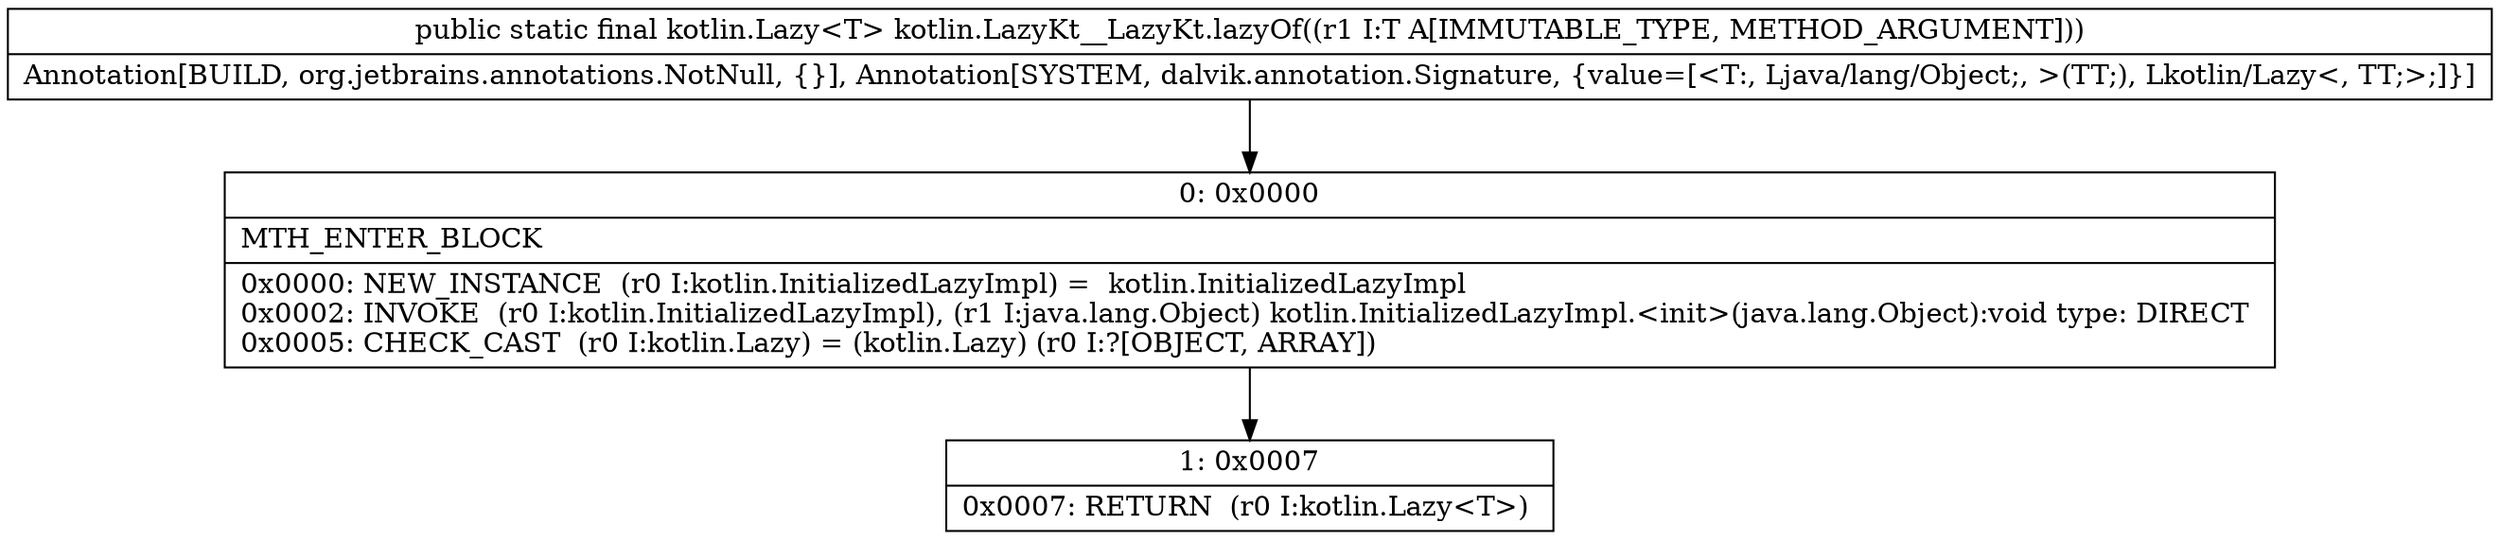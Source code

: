 digraph "CFG forkotlin.LazyKt__LazyKt.lazyOf(Ljava\/lang\/Object;)Lkotlin\/Lazy;" {
Node_0 [shape=record,label="{0\:\ 0x0000|MTH_ENTER_BLOCK\l|0x0000: NEW_INSTANCE  (r0 I:kotlin.InitializedLazyImpl) =  kotlin.InitializedLazyImpl \l0x0002: INVOKE  (r0 I:kotlin.InitializedLazyImpl), (r1 I:java.lang.Object) kotlin.InitializedLazyImpl.\<init\>(java.lang.Object):void type: DIRECT \l0x0005: CHECK_CAST  (r0 I:kotlin.Lazy) = (kotlin.Lazy) (r0 I:?[OBJECT, ARRAY]) \l}"];
Node_1 [shape=record,label="{1\:\ 0x0007|0x0007: RETURN  (r0 I:kotlin.Lazy\<T\>) \l}"];
MethodNode[shape=record,label="{public static final kotlin.Lazy\<T\> kotlin.LazyKt__LazyKt.lazyOf((r1 I:T A[IMMUTABLE_TYPE, METHOD_ARGUMENT]))  | Annotation[BUILD, org.jetbrains.annotations.NotNull, \{\}], Annotation[SYSTEM, dalvik.annotation.Signature, \{value=[\<T:, Ljava\/lang\/Object;, \>(TT;), Lkotlin\/Lazy\<, TT;\>;]\}]\l}"];
MethodNode -> Node_0;
Node_0 -> Node_1;
}

